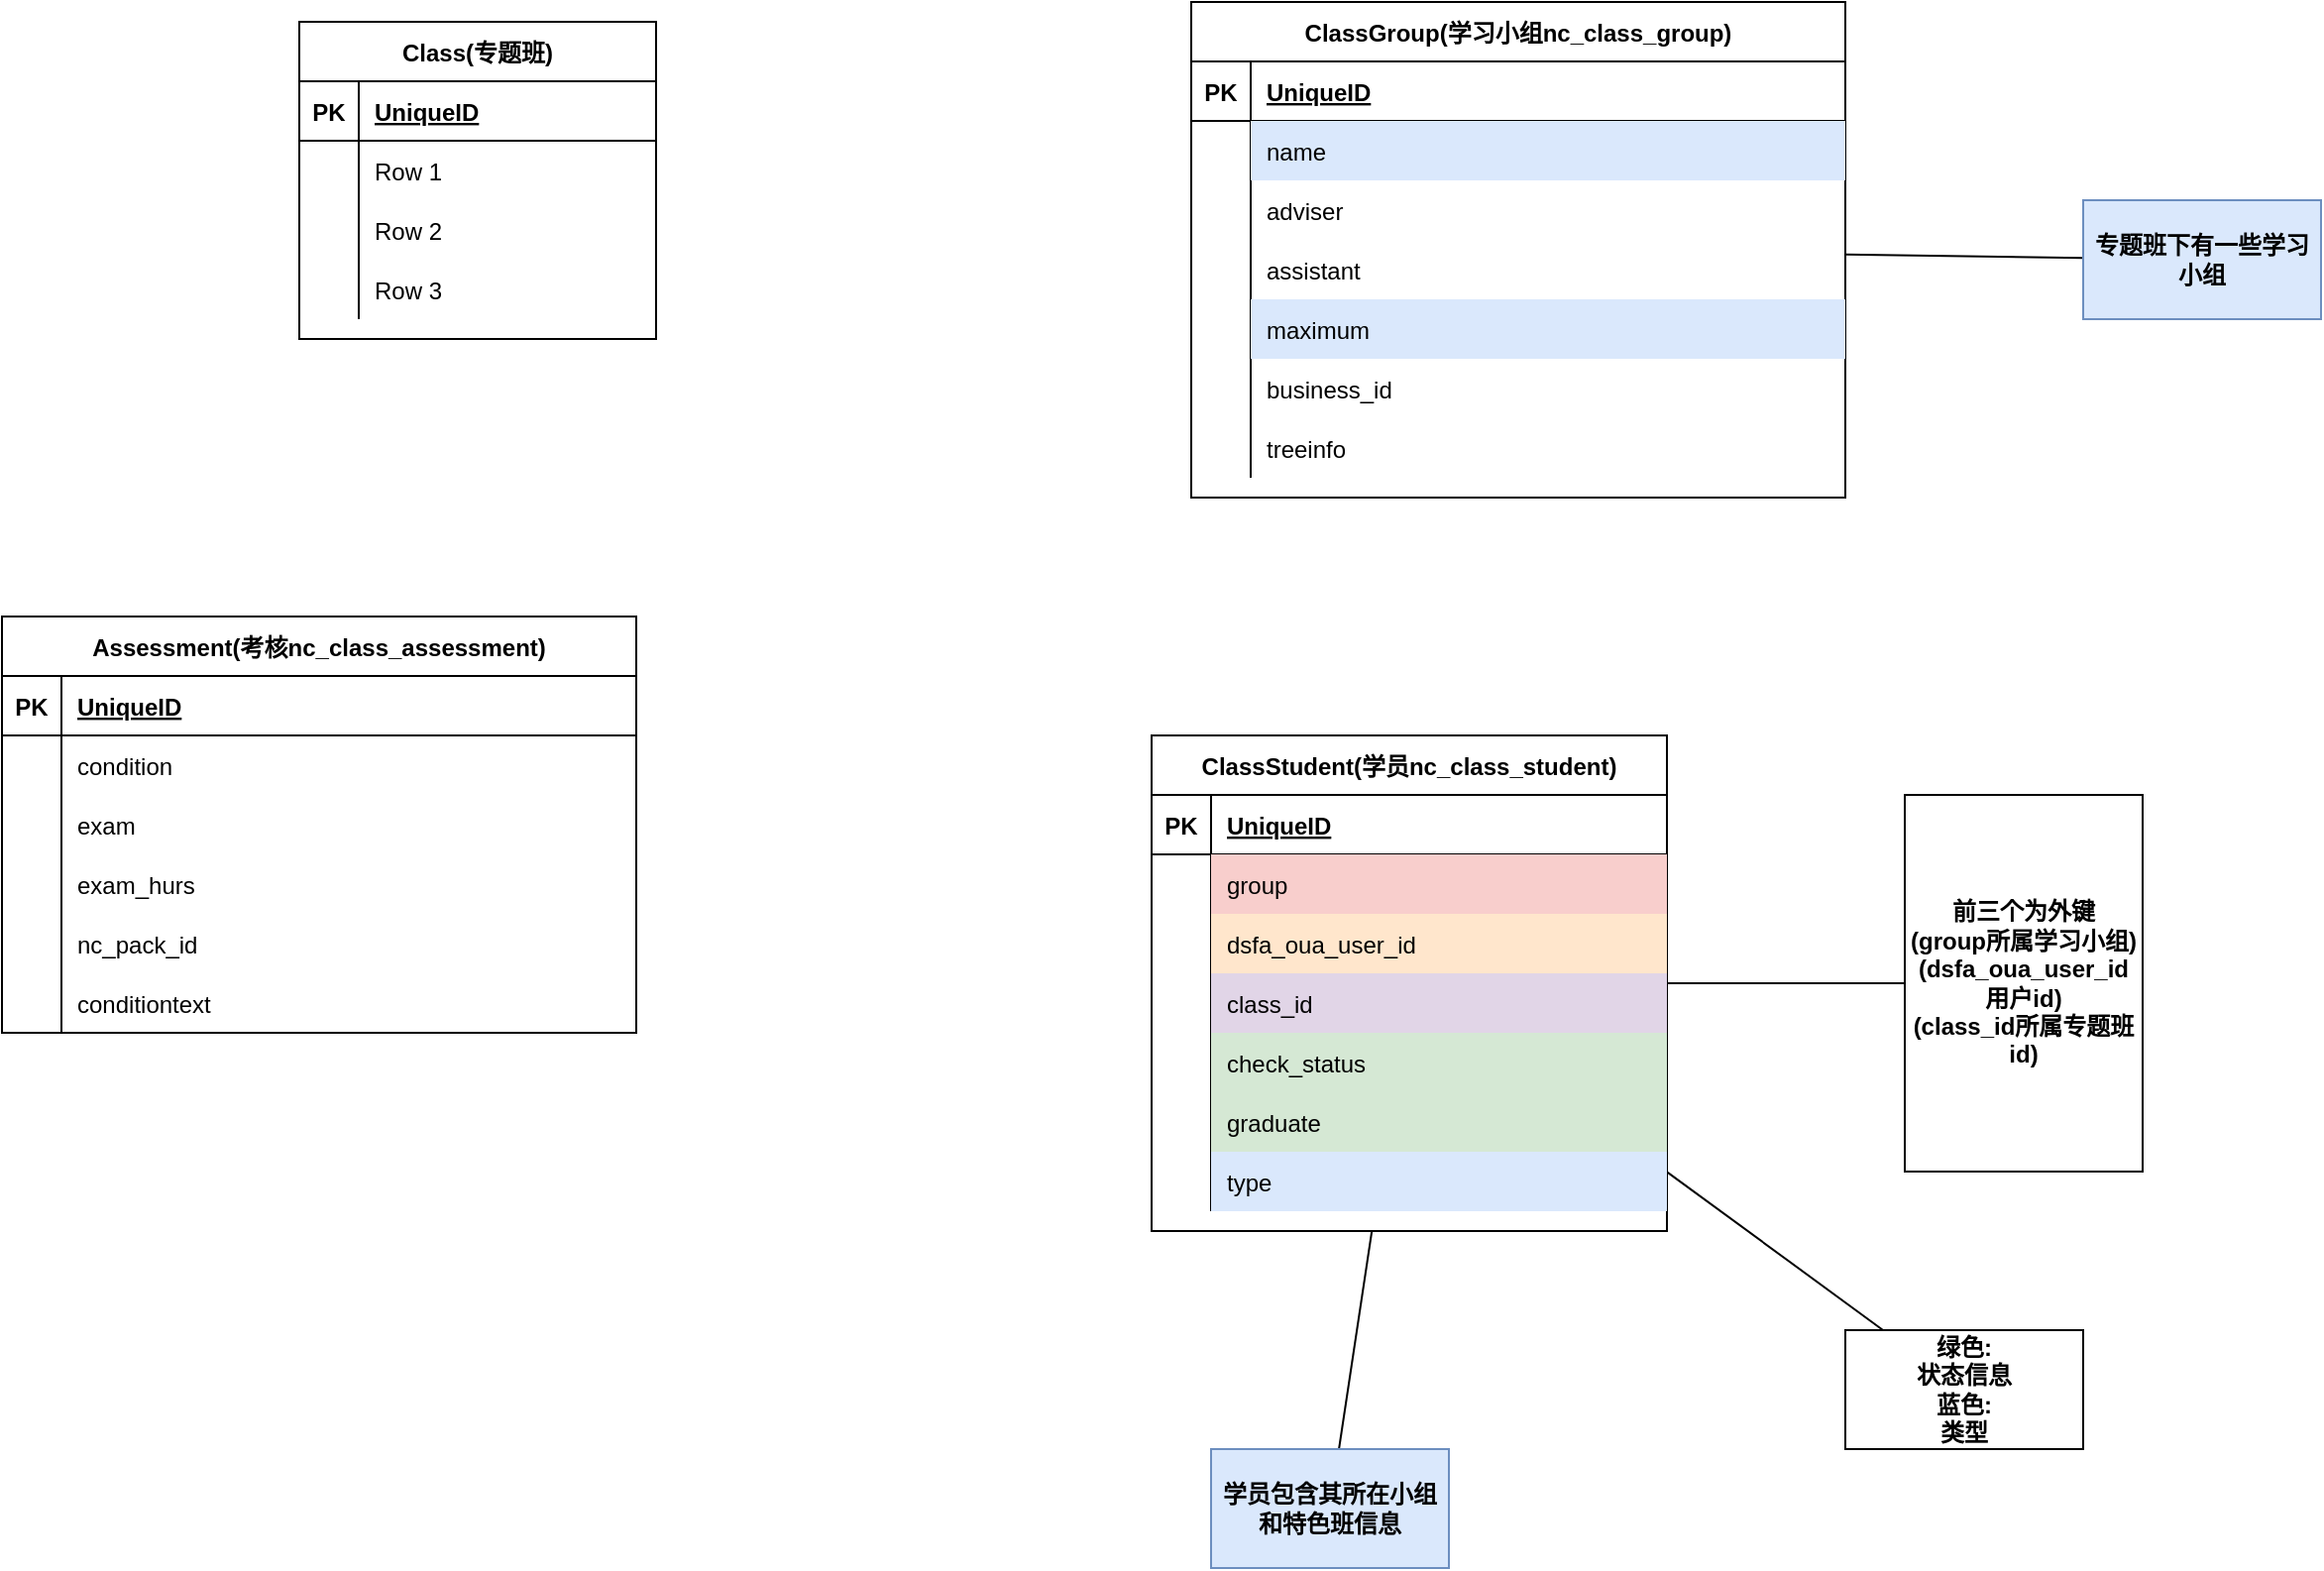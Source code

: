 <mxfile version="14.6.13" type="device"><diagram id="sCYwiNdideir2P7QALzN" name="第 1 页"><mxGraphModel dx="1408" dy="808" grid="1" gridSize="10" guides="1" tooltips="1" connect="1" arrows="1" fold="1" page="1" pageScale="1" pageWidth="3300" pageHeight="4681" math="0" shadow="0"><root><mxCell id="0"/><mxCell id="1" parent="0"/><mxCell id="VegK6k5Y1WBCFpC0rWrH-2" value="Class(专题班)" style="shape=table;startSize=30;container=1;collapsible=1;childLayout=tableLayout;fixedRows=1;rowLines=0;fontStyle=1;align=center;resizeLast=1;" vertex="1" parent="1"><mxGeometry x="360" y="330" width="180" height="160" as="geometry"/></mxCell><mxCell id="VegK6k5Y1WBCFpC0rWrH-3" value="" style="shape=partialRectangle;collapsible=0;dropTarget=0;pointerEvents=0;fillColor=none;top=0;left=0;bottom=1;right=0;points=[[0,0.5],[1,0.5]];portConstraint=eastwest;" vertex="1" parent="VegK6k5Y1WBCFpC0rWrH-2"><mxGeometry y="30" width="180" height="30" as="geometry"/></mxCell><mxCell id="VegK6k5Y1WBCFpC0rWrH-4" value="PK" style="shape=partialRectangle;connectable=0;fillColor=none;top=0;left=0;bottom=0;right=0;fontStyle=1;overflow=hidden;" vertex="1" parent="VegK6k5Y1WBCFpC0rWrH-3"><mxGeometry width="30" height="30" as="geometry"/></mxCell><mxCell id="VegK6k5Y1WBCFpC0rWrH-5" value="UniqueID" style="shape=partialRectangle;connectable=0;fillColor=none;top=0;left=0;bottom=0;right=0;align=left;spacingLeft=6;fontStyle=5;overflow=hidden;" vertex="1" parent="VegK6k5Y1WBCFpC0rWrH-3"><mxGeometry x="30" width="150" height="30" as="geometry"/></mxCell><mxCell id="VegK6k5Y1WBCFpC0rWrH-6" value="" style="shape=partialRectangle;collapsible=0;dropTarget=0;pointerEvents=0;fillColor=none;top=0;left=0;bottom=0;right=0;points=[[0,0.5],[1,0.5]];portConstraint=eastwest;" vertex="1" parent="VegK6k5Y1WBCFpC0rWrH-2"><mxGeometry y="60" width="180" height="30" as="geometry"/></mxCell><mxCell id="VegK6k5Y1WBCFpC0rWrH-7" value="" style="shape=partialRectangle;connectable=0;fillColor=none;top=0;left=0;bottom=0;right=0;editable=1;overflow=hidden;" vertex="1" parent="VegK6k5Y1WBCFpC0rWrH-6"><mxGeometry width="30" height="30" as="geometry"/></mxCell><mxCell id="VegK6k5Y1WBCFpC0rWrH-8" value="Row 1" style="shape=partialRectangle;connectable=0;fillColor=none;top=0;left=0;bottom=0;right=0;align=left;spacingLeft=6;overflow=hidden;" vertex="1" parent="VegK6k5Y1WBCFpC0rWrH-6"><mxGeometry x="30" width="150" height="30" as="geometry"/></mxCell><mxCell id="VegK6k5Y1WBCFpC0rWrH-9" value="" style="shape=partialRectangle;collapsible=0;dropTarget=0;pointerEvents=0;fillColor=none;top=0;left=0;bottom=0;right=0;points=[[0,0.5],[1,0.5]];portConstraint=eastwest;" vertex="1" parent="VegK6k5Y1WBCFpC0rWrH-2"><mxGeometry y="90" width="180" height="30" as="geometry"/></mxCell><mxCell id="VegK6k5Y1WBCFpC0rWrH-10" value="" style="shape=partialRectangle;connectable=0;fillColor=none;top=0;left=0;bottom=0;right=0;editable=1;overflow=hidden;" vertex="1" parent="VegK6k5Y1WBCFpC0rWrH-9"><mxGeometry width="30" height="30" as="geometry"/></mxCell><mxCell id="VegK6k5Y1WBCFpC0rWrH-11" value="Row 2" style="shape=partialRectangle;connectable=0;fillColor=none;top=0;left=0;bottom=0;right=0;align=left;spacingLeft=6;overflow=hidden;" vertex="1" parent="VegK6k5Y1WBCFpC0rWrH-9"><mxGeometry x="30" width="150" height="30" as="geometry"/></mxCell><mxCell id="VegK6k5Y1WBCFpC0rWrH-12" value="" style="shape=partialRectangle;collapsible=0;dropTarget=0;pointerEvents=0;fillColor=none;top=0;left=0;bottom=0;right=0;points=[[0,0.5],[1,0.5]];portConstraint=eastwest;" vertex="1" parent="VegK6k5Y1WBCFpC0rWrH-2"><mxGeometry y="120" width="180" height="30" as="geometry"/></mxCell><mxCell id="VegK6k5Y1WBCFpC0rWrH-13" value="" style="shape=partialRectangle;connectable=0;fillColor=none;top=0;left=0;bottom=0;right=0;editable=1;overflow=hidden;" vertex="1" parent="VegK6k5Y1WBCFpC0rWrH-12"><mxGeometry width="30" height="30" as="geometry"/></mxCell><mxCell id="VegK6k5Y1WBCFpC0rWrH-14" value="Row 3" style="shape=partialRectangle;connectable=0;fillColor=none;top=0;left=0;bottom=0;right=0;align=left;spacingLeft=6;overflow=hidden;" vertex="1" parent="VegK6k5Y1WBCFpC0rWrH-12"><mxGeometry x="30" width="150" height="30" as="geometry"/></mxCell><mxCell id="VegK6k5Y1WBCFpC0rWrH-82" value="" style="rounded=0;orthogonalLoop=1;jettySize=auto;html=1;endArrow=none;endFill=0;" edge="1" parent="1" source="VegK6k5Y1WBCFpC0rWrH-15" target="VegK6k5Y1WBCFpC0rWrH-81"><mxGeometry relative="1" as="geometry"/></mxCell><mxCell id="VegK6k5Y1WBCFpC0rWrH-15" value="ClassGroup(学习小组nc_class_group)" style="shape=table;startSize=30;container=1;collapsible=1;childLayout=tableLayout;fixedRows=1;rowLines=0;fontStyle=1;align=center;resizeLast=1;" vertex="1" parent="1"><mxGeometry x="810" y="320" width="330" height="250" as="geometry"/></mxCell><mxCell id="VegK6k5Y1WBCFpC0rWrH-16" value="" style="shape=partialRectangle;collapsible=0;dropTarget=0;pointerEvents=0;fillColor=none;top=0;left=0;bottom=1;right=0;points=[[0,0.5],[1,0.5]];portConstraint=eastwest;" vertex="1" parent="VegK6k5Y1WBCFpC0rWrH-15"><mxGeometry y="30" width="330" height="30" as="geometry"/></mxCell><mxCell id="VegK6k5Y1WBCFpC0rWrH-17" value="PK" style="shape=partialRectangle;connectable=0;fillColor=none;top=0;left=0;bottom=0;right=0;fontStyle=1;overflow=hidden;" vertex="1" parent="VegK6k5Y1WBCFpC0rWrH-16"><mxGeometry width="30" height="30" as="geometry"/></mxCell><mxCell id="VegK6k5Y1WBCFpC0rWrH-18" value="UniqueID" style="shape=partialRectangle;connectable=0;fillColor=none;top=0;left=0;bottom=0;right=0;align=left;spacingLeft=6;fontStyle=5;overflow=hidden;" vertex="1" parent="VegK6k5Y1WBCFpC0rWrH-16"><mxGeometry x="30" width="300" height="30" as="geometry"/></mxCell><mxCell id="VegK6k5Y1WBCFpC0rWrH-19" value="" style="shape=partialRectangle;collapsible=0;dropTarget=0;pointerEvents=0;fillColor=none;top=0;left=0;bottom=0;right=0;points=[[0,0.5],[1,0.5]];portConstraint=eastwest;" vertex="1" parent="VegK6k5Y1WBCFpC0rWrH-15"><mxGeometry y="60" width="330" height="30" as="geometry"/></mxCell><mxCell id="VegK6k5Y1WBCFpC0rWrH-20" value="" style="shape=partialRectangle;connectable=0;fillColor=none;top=0;left=0;bottom=0;right=0;editable=1;overflow=hidden;" vertex="1" parent="VegK6k5Y1WBCFpC0rWrH-19"><mxGeometry width="30" height="30" as="geometry"/></mxCell><mxCell id="VegK6k5Y1WBCFpC0rWrH-21" value="name" style="shape=partialRectangle;connectable=0;fillColor=#dae8fc;top=0;left=0;bottom=0;right=0;align=left;spacingLeft=6;overflow=hidden;strokeColor=#6c8ebf;" vertex="1" parent="VegK6k5Y1WBCFpC0rWrH-19"><mxGeometry x="30" width="300" height="30" as="geometry"/></mxCell><mxCell id="VegK6k5Y1WBCFpC0rWrH-22" value="" style="shape=partialRectangle;collapsible=0;dropTarget=0;pointerEvents=0;fillColor=none;top=0;left=0;bottom=0;right=0;points=[[0,0.5],[1,0.5]];portConstraint=eastwest;" vertex="1" parent="VegK6k5Y1WBCFpC0rWrH-15"><mxGeometry y="90" width="330" height="30" as="geometry"/></mxCell><mxCell id="VegK6k5Y1WBCFpC0rWrH-23" value="" style="shape=partialRectangle;connectable=0;fillColor=none;top=0;left=0;bottom=0;right=0;editable=1;overflow=hidden;" vertex="1" parent="VegK6k5Y1WBCFpC0rWrH-22"><mxGeometry width="30" height="30" as="geometry"/></mxCell><mxCell id="VegK6k5Y1WBCFpC0rWrH-24" value="adviser" style="shape=partialRectangle;connectable=0;fillColor=none;top=0;left=0;bottom=0;right=0;align=left;spacingLeft=6;overflow=hidden;" vertex="1" parent="VegK6k5Y1WBCFpC0rWrH-22"><mxGeometry x="30" width="300" height="30" as="geometry"/></mxCell><mxCell id="VegK6k5Y1WBCFpC0rWrH-25" value="" style="shape=partialRectangle;collapsible=0;dropTarget=0;pointerEvents=0;fillColor=none;top=0;left=0;bottom=0;right=0;points=[[0,0.5],[1,0.5]];portConstraint=eastwest;" vertex="1" parent="VegK6k5Y1WBCFpC0rWrH-15"><mxGeometry y="120" width="330" height="30" as="geometry"/></mxCell><mxCell id="VegK6k5Y1WBCFpC0rWrH-26" value="" style="shape=partialRectangle;connectable=0;fillColor=none;top=0;left=0;bottom=0;right=0;editable=1;overflow=hidden;" vertex="1" parent="VegK6k5Y1WBCFpC0rWrH-25"><mxGeometry width="30" height="30" as="geometry"/></mxCell><mxCell id="VegK6k5Y1WBCFpC0rWrH-27" value="assistant" style="shape=partialRectangle;connectable=0;fillColor=none;top=0;left=0;bottom=0;right=0;align=left;spacingLeft=6;overflow=hidden;" vertex="1" parent="VegK6k5Y1WBCFpC0rWrH-25"><mxGeometry x="30" width="300" height="30" as="geometry"/></mxCell><mxCell id="VegK6k5Y1WBCFpC0rWrH-54" value="" style="shape=partialRectangle;collapsible=0;dropTarget=0;pointerEvents=0;fillColor=none;top=0;left=0;bottom=0;right=0;points=[[0,0.5],[1,0.5]];portConstraint=eastwest;" vertex="1" parent="VegK6k5Y1WBCFpC0rWrH-15"><mxGeometry y="150" width="330" height="30" as="geometry"/></mxCell><mxCell id="VegK6k5Y1WBCFpC0rWrH-55" value="" style="shape=partialRectangle;connectable=0;fillColor=none;top=0;left=0;bottom=0;right=0;editable=1;overflow=hidden;" vertex="1" parent="VegK6k5Y1WBCFpC0rWrH-54"><mxGeometry width="30" height="30" as="geometry"/></mxCell><mxCell id="VegK6k5Y1WBCFpC0rWrH-56" value="maximum" style="shape=partialRectangle;connectable=0;fillColor=#dae8fc;top=0;left=0;bottom=0;right=0;align=left;spacingLeft=6;overflow=hidden;strokeColor=#6c8ebf;" vertex="1" parent="VegK6k5Y1WBCFpC0rWrH-54"><mxGeometry x="30" width="300" height="30" as="geometry"/></mxCell><mxCell id="VegK6k5Y1WBCFpC0rWrH-57" value="" style="shape=partialRectangle;collapsible=0;dropTarget=0;pointerEvents=0;fillColor=none;top=0;left=0;bottom=0;right=0;points=[[0,0.5],[1,0.5]];portConstraint=eastwest;" vertex="1" parent="VegK6k5Y1WBCFpC0rWrH-15"><mxGeometry y="180" width="330" height="30" as="geometry"/></mxCell><mxCell id="VegK6k5Y1WBCFpC0rWrH-58" value="" style="shape=partialRectangle;connectable=0;fillColor=none;top=0;left=0;bottom=0;right=0;editable=1;overflow=hidden;" vertex="1" parent="VegK6k5Y1WBCFpC0rWrH-57"><mxGeometry width="30" height="30" as="geometry"/></mxCell><mxCell id="VegK6k5Y1WBCFpC0rWrH-59" value="business_id" style="shape=partialRectangle;connectable=0;fillColor=none;top=0;left=0;bottom=0;right=0;align=left;spacingLeft=6;overflow=hidden;" vertex="1" parent="VegK6k5Y1WBCFpC0rWrH-57"><mxGeometry x="30" width="300" height="30" as="geometry"/></mxCell><mxCell id="VegK6k5Y1WBCFpC0rWrH-60" value="" style="shape=partialRectangle;collapsible=0;dropTarget=0;pointerEvents=0;fillColor=none;top=0;left=0;bottom=0;right=0;points=[[0,0.5],[1,0.5]];portConstraint=eastwest;" vertex="1" parent="VegK6k5Y1WBCFpC0rWrH-15"><mxGeometry y="210" width="330" height="30" as="geometry"/></mxCell><mxCell id="VegK6k5Y1WBCFpC0rWrH-61" value="" style="shape=partialRectangle;connectable=0;fillColor=none;top=0;left=0;bottom=0;right=0;editable=1;overflow=hidden;" vertex="1" parent="VegK6k5Y1WBCFpC0rWrH-60"><mxGeometry width="30" height="30" as="geometry"/></mxCell><mxCell id="VegK6k5Y1WBCFpC0rWrH-62" value="treeinfo" style="shape=partialRectangle;connectable=0;fillColor=none;top=0;left=0;bottom=0;right=0;align=left;spacingLeft=6;overflow=hidden;" vertex="1" parent="VegK6k5Y1WBCFpC0rWrH-60"><mxGeometry x="30" width="300" height="30" as="geometry"/></mxCell><mxCell id="VegK6k5Y1WBCFpC0rWrH-90" value="" style="edgeStyle=none;rounded=0;orthogonalLoop=1;jettySize=auto;html=1;endArrow=none;endFill=0;" edge="1" parent="1" source="VegK6k5Y1WBCFpC0rWrH-28" target="VegK6k5Y1WBCFpC0rWrH-89"><mxGeometry relative="1" as="geometry"/></mxCell><mxCell id="VegK6k5Y1WBCFpC0rWrH-92" value="" style="edgeStyle=none;rounded=0;orthogonalLoop=1;jettySize=auto;html=1;endArrow=none;endFill=0;" edge="1" parent="1" source="VegK6k5Y1WBCFpC0rWrH-28" target="VegK6k5Y1WBCFpC0rWrH-91"><mxGeometry relative="1" as="geometry"/></mxCell><mxCell id="VegK6k5Y1WBCFpC0rWrH-94" value="" style="edgeStyle=none;rounded=0;orthogonalLoop=1;jettySize=auto;html=1;endArrow=none;endFill=0;" edge="1" parent="1" source="VegK6k5Y1WBCFpC0rWrH-28" target="VegK6k5Y1WBCFpC0rWrH-93"><mxGeometry relative="1" as="geometry"/></mxCell><mxCell id="VegK6k5Y1WBCFpC0rWrH-28" value="ClassStudent(学员nc_class_student)" style="shape=table;startSize=30;container=1;collapsible=1;childLayout=tableLayout;fixedRows=1;rowLines=0;fontStyle=1;align=center;resizeLast=1;" vertex="1" parent="1"><mxGeometry x="790" y="690" width="260" height="250" as="geometry"/></mxCell><mxCell id="VegK6k5Y1WBCFpC0rWrH-29" value="" style="shape=partialRectangle;collapsible=0;dropTarget=0;pointerEvents=0;fillColor=none;top=0;left=0;bottom=1;right=0;points=[[0,0.5],[1,0.5]];portConstraint=eastwest;" vertex="1" parent="VegK6k5Y1WBCFpC0rWrH-28"><mxGeometry y="30" width="260" height="30" as="geometry"/></mxCell><mxCell id="VegK6k5Y1WBCFpC0rWrH-30" value="PK" style="shape=partialRectangle;connectable=0;fillColor=none;top=0;left=0;bottom=0;right=0;fontStyle=1;overflow=hidden;" vertex="1" parent="VegK6k5Y1WBCFpC0rWrH-29"><mxGeometry width="30" height="30" as="geometry"/></mxCell><mxCell id="VegK6k5Y1WBCFpC0rWrH-31" value="UniqueID" style="shape=partialRectangle;connectable=0;fillColor=none;top=0;left=0;bottom=0;right=0;align=left;spacingLeft=6;fontStyle=5;overflow=hidden;" vertex="1" parent="VegK6k5Y1WBCFpC0rWrH-29"><mxGeometry x="30" width="230" height="30" as="geometry"/></mxCell><mxCell id="VegK6k5Y1WBCFpC0rWrH-32" value="" style="shape=partialRectangle;collapsible=0;dropTarget=0;pointerEvents=0;fillColor=none;top=0;left=0;bottom=0;right=0;points=[[0,0.5],[1,0.5]];portConstraint=eastwest;" vertex="1" parent="VegK6k5Y1WBCFpC0rWrH-28"><mxGeometry y="60" width="260" height="30" as="geometry"/></mxCell><mxCell id="VegK6k5Y1WBCFpC0rWrH-33" value="" style="shape=partialRectangle;connectable=0;fillColor=none;top=0;left=0;bottom=0;right=0;editable=1;overflow=hidden;" vertex="1" parent="VegK6k5Y1WBCFpC0rWrH-32"><mxGeometry width="30" height="30" as="geometry"/></mxCell><mxCell id="VegK6k5Y1WBCFpC0rWrH-34" value="group" style="shape=partialRectangle;connectable=0;fillColor=#f8cecc;top=0;left=0;bottom=0;right=0;align=left;spacingLeft=6;overflow=hidden;strokeColor=#b85450;" vertex="1" parent="VegK6k5Y1WBCFpC0rWrH-32"><mxGeometry x="30" width="230" height="30" as="geometry"/></mxCell><mxCell id="VegK6k5Y1WBCFpC0rWrH-35" value="" style="shape=partialRectangle;collapsible=0;dropTarget=0;pointerEvents=0;fillColor=none;top=0;left=0;bottom=0;right=0;points=[[0,0.5],[1,0.5]];portConstraint=eastwest;" vertex="1" parent="VegK6k5Y1WBCFpC0rWrH-28"><mxGeometry y="90" width="260" height="30" as="geometry"/></mxCell><mxCell id="VegK6k5Y1WBCFpC0rWrH-36" value="&#10;&#10;&lt;span style=&quot;color: rgb(96, 98, 102); font-size: 14px; font-style: normal; font-weight: 400; letter-spacing: normal; text-align: center; text-indent: 0px; text-transform: none; word-spacing: 0px; background-color: rgb(245, 247, 250); display: inline; float: none;&quot;&gt;dsfa_oua_user_id&lt;/span&gt;&#10;&#10;" style="shape=partialRectangle;connectable=0;fillColor=none;top=0;left=0;bottom=0;right=0;editable=1;overflow=hidden;" vertex="1" parent="VegK6k5Y1WBCFpC0rWrH-35"><mxGeometry width="30" height="30" as="geometry"/></mxCell><mxCell id="VegK6k5Y1WBCFpC0rWrH-37" value="dsfa_oua_user_id" style="shape=partialRectangle;connectable=0;fillColor=#ffe6cc;top=0;left=0;bottom=0;right=0;align=left;spacingLeft=6;overflow=hidden;strokeColor=#d79b00;" vertex="1" parent="VegK6k5Y1WBCFpC0rWrH-35"><mxGeometry x="30" width="230" height="30" as="geometry"/></mxCell><mxCell id="VegK6k5Y1WBCFpC0rWrH-38" value="" style="shape=partialRectangle;collapsible=0;dropTarget=0;pointerEvents=0;fillColor=none;top=0;left=0;bottom=0;right=0;points=[[0,0.5],[1,0.5]];portConstraint=eastwest;" vertex="1" parent="VegK6k5Y1WBCFpC0rWrH-28"><mxGeometry y="120" width="260" height="30" as="geometry"/></mxCell><mxCell id="VegK6k5Y1WBCFpC0rWrH-39" value="" style="shape=partialRectangle;connectable=0;fillColor=none;top=0;left=0;bottom=0;right=0;editable=1;overflow=hidden;" vertex="1" parent="VegK6k5Y1WBCFpC0rWrH-38"><mxGeometry width="30" height="30" as="geometry"/></mxCell><mxCell id="VegK6k5Y1WBCFpC0rWrH-40" value="class_id" style="shape=partialRectangle;connectable=0;fillColor=#e1d5e7;top=0;left=0;bottom=0;right=0;align=left;spacingLeft=6;overflow=hidden;strokeColor=#9673a6;" vertex="1" parent="VegK6k5Y1WBCFpC0rWrH-38"><mxGeometry x="30" width="230" height="30" as="geometry"/></mxCell><mxCell id="VegK6k5Y1WBCFpC0rWrH-63" value="" style="shape=partialRectangle;collapsible=0;dropTarget=0;pointerEvents=0;fillColor=none;top=0;left=0;bottom=0;right=0;points=[[0,0.5],[1,0.5]];portConstraint=eastwest;" vertex="1" parent="VegK6k5Y1WBCFpC0rWrH-28"><mxGeometry y="150" width="260" height="30" as="geometry"/></mxCell><mxCell id="VegK6k5Y1WBCFpC0rWrH-64" value="" style="shape=partialRectangle;connectable=0;fillColor=none;top=0;left=0;bottom=0;right=0;editable=1;overflow=hidden;" vertex="1" parent="VegK6k5Y1WBCFpC0rWrH-63"><mxGeometry width="30" height="30" as="geometry"/></mxCell><mxCell id="VegK6k5Y1WBCFpC0rWrH-65" value="check_status" style="shape=partialRectangle;connectable=0;fillColor=#d5e8d4;top=0;left=0;bottom=0;right=0;align=left;spacingLeft=6;overflow=hidden;strokeColor=#82b366;" vertex="1" parent="VegK6k5Y1WBCFpC0rWrH-63"><mxGeometry x="30" width="230" height="30" as="geometry"/></mxCell><mxCell id="VegK6k5Y1WBCFpC0rWrH-66" value="" style="shape=partialRectangle;collapsible=0;dropTarget=0;pointerEvents=0;fillColor=none;top=0;left=0;bottom=0;right=0;points=[[0,0.5],[1,0.5]];portConstraint=eastwest;" vertex="1" parent="VegK6k5Y1WBCFpC0rWrH-28"><mxGeometry y="180" width="260" height="30" as="geometry"/></mxCell><mxCell id="VegK6k5Y1WBCFpC0rWrH-67" value="" style="shape=partialRectangle;connectable=0;fillColor=none;top=0;left=0;bottom=0;right=0;editable=1;overflow=hidden;" vertex="1" parent="VegK6k5Y1WBCFpC0rWrH-66"><mxGeometry width="30" height="30" as="geometry"/></mxCell><mxCell id="VegK6k5Y1WBCFpC0rWrH-68" value="graduate" style="shape=partialRectangle;connectable=0;fillColor=#d5e8d4;top=0;left=0;bottom=0;right=0;align=left;spacingLeft=6;overflow=hidden;strokeColor=#82b366;" vertex="1" parent="VegK6k5Y1WBCFpC0rWrH-66"><mxGeometry x="30" width="230" height="30" as="geometry"/></mxCell><mxCell id="VegK6k5Y1WBCFpC0rWrH-69" value="" style="shape=partialRectangle;collapsible=0;dropTarget=0;pointerEvents=0;fillColor=none;top=0;left=0;bottom=0;right=0;points=[[0,0.5],[1,0.5]];portConstraint=eastwest;" vertex="1" parent="VegK6k5Y1WBCFpC0rWrH-28"><mxGeometry y="210" width="260" height="30" as="geometry"/></mxCell><mxCell id="VegK6k5Y1WBCFpC0rWrH-70" value="" style="shape=partialRectangle;connectable=0;fillColor=none;top=0;left=0;bottom=0;right=0;editable=1;overflow=hidden;" vertex="1" parent="VegK6k5Y1WBCFpC0rWrH-69"><mxGeometry width="30" height="30" as="geometry"/></mxCell><mxCell id="VegK6k5Y1WBCFpC0rWrH-71" value="type" style="shape=partialRectangle;connectable=0;fillColor=#dae8fc;top=0;left=0;bottom=0;right=0;align=left;spacingLeft=6;overflow=hidden;strokeColor=#6c8ebf;" vertex="1" parent="VegK6k5Y1WBCFpC0rWrH-69"><mxGeometry x="30" width="230" height="30" as="geometry"/></mxCell><mxCell id="VegK6k5Y1WBCFpC0rWrH-41" value="Assessment(考核nc_class_assessment)" style="shape=table;startSize=30;container=1;collapsible=1;childLayout=tableLayout;fixedRows=1;rowLines=0;fontStyle=1;align=center;resizeLast=1;" vertex="1" parent="1"><mxGeometry x="210" y="630" width="320" height="210" as="geometry"/></mxCell><mxCell id="VegK6k5Y1WBCFpC0rWrH-42" value="" style="shape=partialRectangle;collapsible=0;dropTarget=0;pointerEvents=0;fillColor=none;top=0;left=0;bottom=1;right=0;points=[[0,0.5],[1,0.5]];portConstraint=eastwest;" vertex="1" parent="VegK6k5Y1WBCFpC0rWrH-41"><mxGeometry y="30" width="320" height="30" as="geometry"/></mxCell><mxCell id="VegK6k5Y1WBCFpC0rWrH-43" value="PK" style="shape=partialRectangle;connectable=0;fillColor=none;top=0;left=0;bottom=0;right=0;fontStyle=1;overflow=hidden;" vertex="1" parent="VegK6k5Y1WBCFpC0rWrH-42"><mxGeometry width="30" height="30" as="geometry"/></mxCell><mxCell id="VegK6k5Y1WBCFpC0rWrH-44" value="UniqueID" style="shape=partialRectangle;connectable=0;fillColor=none;top=0;left=0;bottom=0;right=0;align=left;spacingLeft=6;fontStyle=5;overflow=hidden;" vertex="1" parent="VegK6k5Y1WBCFpC0rWrH-42"><mxGeometry x="30" width="290" height="30" as="geometry"/></mxCell><mxCell id="VegK6k5Y1WBCFpC0rWrH-45" value="" style="shape=partialRectangle;collapsible=0;dropTarget=0;pointerEvents=0;fillColor=none;top=0;left=0;bottom=0;right=0;points=[[0,0.5],[1,0.5]];portConstraint=eastwest;" vertex="1" parent="VegK6k5Y1WBCFpC0rWrH-41"><mxGeometry y="60" width="320" height="30" as="geometry"/></mxCell><mxCell id="VegK6k5Y1WBCFpC0rWrH-46" value="" style="shape=partialRectangle;connectable=0;fillColor=none;top=0;left=0;bottom=0;right=0;editable=1;overflow=hidden;" vertex="1" parent="VegK6k5Y1WBCFpC0rWrH-45"><mxGeometry width="30" height="30" as="geometry"/></mxCell><mxCell id="VegK6k5Y1WBCFpC0rWrH-47" value="condition" style="shape=partialRectangle;connectable=0;fillColor=none;top=0;left=0;bottom=0;right=0;align=left;spacingLeft=6;overflow=hidden;" vertex="1" parent="VegK6k5Y1WBCFpC0rWrH-45"><mxGeometry x="30" width="290" height="30" as="geometry"/></mxCell><mxCell id="VegK6k5Y1WBCFpC0rWrH-48" value="" style="shape=partialRectangle;collapsible=0;dropTarget=0;pointerEvents=0;fillColor=none;top=0;left=0;bottom=0;right=0;points=[[0,0.5],[1,0.5]];portConstraint=eastwest;" vertex="1" parent="VegK6k5Y1WBCFpC0rWrH-41"><mxGeometry y="90" width="320" height="30" as="geometry"/></mxCell><mxCell id="VegK6k5Y1WBCFpC0rWrH-49" value="" style="shape=partialRectangle;connectable=0;fillColor=none;top=0;left=0;bottom=0;right=0;editable=1;overflow=hidden;" vertex="1" parent="VegK6k5Y1WBCFpC0rWrH-48"><mxGeometry width="30" height="30" as="geometry"/></mxCell><mxCell id="VegK6k5Y1WBCFpC0rWrH-50" value="exam" style="shape=partialRectangle;connectable=0;fillColor=none;top=0;left=0;bottom=0;right=0;align=left;spacingLeft=6;overflow=hidden;" vertex="1" parent="VegK6k5Y1WBCFpC0rWrH-48"><mxGeometry x="30" width="290" height="30" as="geometry"/></mxCell><mxCell id="VegK6k5Y1WBCFpC0rWrH-51" value="" style="shape=partialRectangle;collapsible=0;dropTarget=0;pointerEvents=0;fillColor=none;top=0;left=0;bottom=0;right=0;points=[[0,0.5],[1,0.5]];portConstraint=eastwest;" vertex="1" parent="VegK6k5Y1WBCFpC0rWrH-41"><mxGeometry y="120" width="320" height="30" as="geometry"/></mxCell><mxCell id="VegK6k5Y1WBCFpC0rWrH-52" value="" style="shape=partialRectangle;connectable=0;fillColor=none;top=0;left=0;bottom=0;right=0;editable=1;overflow=hidden;" vertex="1" parent="VegK6k5Y1WBCFpC0rWrH-51"><mxGeometry width="30" height="30" as="geometry"/></mxCell><mxCell id="VegK6k5Y1WBCFpC0rWrH-53" value="exam_hurs" style="shape=partialRectangle;connectable=0;fillColor=none;top=0;left=0;bottom=0;right=0;align=left;spacingLeft=6;overflow=hidden;" vertex="1" parent="VegK6k5Y1WBCFpC0rWrH-51"><mxGeometry x="30" width="290" height="30" as="geometry"/></mxCell><mxCell id="VegK6k5Y1WBCFpC0rWrH-72" value="" style="shape=partialRectangle;collapsible=0;dropTarget=0;pointerEvents=0;fillColor=none;top=0;left=0;bottom=0;right=0;points=[[0,0.5],[1,0.5]];portConstraint=eastwest;" vertex="1" parent="VegK6k5Y1WBCFpC0rWrH-41"><mxGeometry y="150" width="320" height="30" as="geometry"/></mxCell><mxCell id="VegK6k5Y1WBCFpC0rWrH-73" value="" style="shape=partialRectangle;connectable=0;fillColor=none;top=0;left=0;bottom=0;right=0;editable=1;overflow=hidden;" vertex="1" parent="VegK6k5Y1WBCFpC0rWrH-72"><mxGeometry width="30" height="30" as="geometry"/></mxCell><mxCell id="VegK6k5Y1WBCFpC0rWrH-74" value="nc_pack_id" style="shape=partialRectangle;connectable=0;fillColor=none;top=0;left=0;bottom=0;right=0;align=left;spacingLeft=6;overflow=hidden;" vertex="1" parent="VegK6k5Y1WBCFpC0rWrH-72"><mxGeometry x="30" width="290" height="30" as="geometry"/></mxCell><mxCell id="VegK6k5Y1WBCFpC0rWrH-75" value="" style="shape=partialRectangle;collapsible=0;dropTarget=0;pointerEvents=0;fillColor=none;top=0;left=0;bottom=0;right=0;points=[[0,0.5],[1,0.5]];portConstraint=eastwest;" vertex="1" parent="VegK6k5Y1WBCFpC0rWrH-41"><mxGeometry y="180" width="320" height="30" as="geometry"/></mxCell><mxCell id="VegK6k5Y1WBCFpC0rWrH-76" value="" style="shape=partialRectangle;connectable=0;fillColor=none;top=0;left=0;bottom=0;right=0;editable=1;overflow=hidden;" vertex="1" parent="VegK6k5Y1WBCFpC0rWrH-75"><mxGeometry width="30" height="30" as="geometry"/></mxCell><mxCell id="VegK6k5Y1WBCFpC0rWrH-77" value="conditiontext" style="shape=partialRectangle;connectable=0;fillColor=none;top=0;left=0;bottom=0;right=0;align=left;spacingLeft=6;overflow=hidden;" vertex="1" parent="VegK6k5Y1WBCFpC0rWrH-75"><mxGeometry x="30" width="290" height="30" as="geometry"/></mxCell><mxCell id="VegK6k5Y1WBCFpC0rWrH-81" value="专题班下有一些学习小组" style="whiteSpace=wrap;html=1;fontStyle=1;startSize=30;fillColor=#dae8fc;strokeColor=#6c8ebf;" vertex="1" parent="1"><mxGeometry x="1260" y="420" width="120" height="60" as="geometry"/></mxCell><mxCell id="VegK6k5Y1WBCFpC0rWrH-89" value="前三个为外键&lt;br&gt;(group所属学习小组)&lt;br&gt;(dsfa_oua_user_id用户id)&lt;br&gt;(class_id所属专题班id)" style="whiteSpace=wrap;html=1;fontStyle=1;startSize=30;" vertex="1" parent="1"><mxGeometry x="1170" y="720" width="120" height="190" as="geometry"/></mxCell><mxCell id="VegK6k5Y1WBCFpC0rWrH-91" value="绿色:&lt;br&gt;状态信息&lt;br&gt;蓝色:&lt;br&gt;类型" style="whiteSpace=wrap;html=1;fontStyle=1;startSize=30;" vertex="1" parent="1"><mxGeometry x="1140" y="990" width="120" height="60" as="geometry"/></mxCell><mxCell id="VegK6k5Y1WBCFpC0rWrH-93" value="学员包含其所在小组和特色班信息" style="whiteSpace=wrap;html=1;fontStyle=1;startSize=30;fillColor=#dae8fc;strokeColor=#6c8ebf;" vertex="1" parent="1"><mxGeometry x="820" y="1050" width="120" height="60" as="geometry"/></mxCell></root></mxGraphModel></diagram></mxfile>